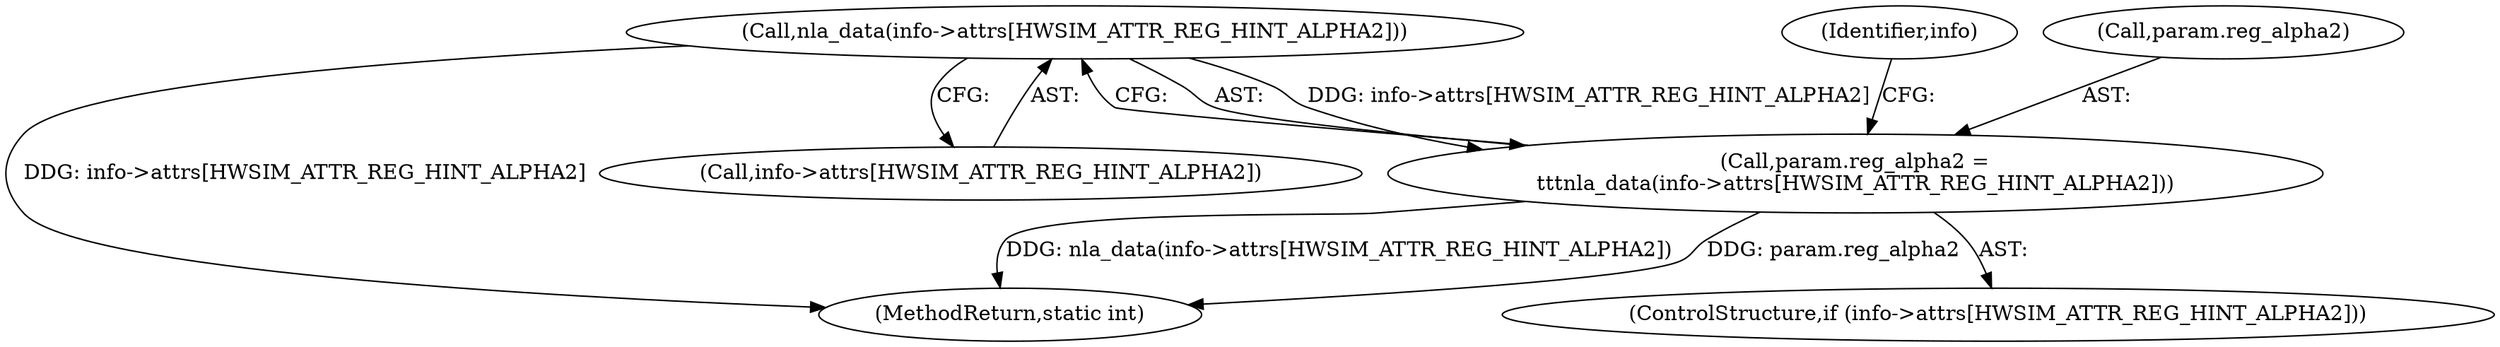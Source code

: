 digraph "0_linux_0ddcff49b672239dda94d70d0fcf50317a9f4b51@array" {
"1000239" [label="(Call,nla_data(info->attrs[HWSIM_ATTR_REG_HINT_ALPHA2]))"];
"1000235" [label="(Call,param.reg_alpha2 =\n\t\t\tnla_data(info->attrs[HWSIM_ATTR_REG_HINT_ALPHA2]))"];
"1000289" [label="(MethodReturn,static int)"];
"1000248" [label="(Identifier,info)"];
"1000236" [label="(Call,param.reg_alpha2)"];
"1000229" [label="(ControlStructure,if (info->attrs[HWSIM_ATTR_REG_HINT_ALPHA2]))"];
"1000235" [label="(Call,param.reg_alpha2 =\n\t\t\tnla_data(info->attrs[HWSIM_ATTR_REG_HINT_ALPHA2]))"];
"1000240" [label="(Call,info->attrs[HWSIM_ATTR_REG_HINT_ALPHA2])"];
"1000239" [label="(Call,nla_data(info->attrs[HWSIM_ATTR_REG_HINT_ALPHA2]))"];
"1000239" -> "1000235"  [label="AST: "];
"1000239" -> "1000240"  [label="CFG: "];
"1000240" -> "1000239"  [label="AST: "];
"1000235" -> "1000239"  [label="CFG: "];
"1000239" -> "1000289"  [label="DDG: info->attrs[HWSIM_ATTR_REG_HINT_ALPHA2]"];
"1000239" -> "1000235"  [label="DDG: info->attrs[HWSIM_ATTR_REG_HINT_ALPHA2]"];
"1000235" -> "1000229"  [label="AST: "];
"1000236" -> "1000235"  [label="AST: "];
"1000248" -> "1000235"  [label="CFG: "];
"1000235" -> "1000289"  [label="DDG: param.reg_alpha2"];
"1000235" -> "1000289"  [label="DDG: nla_data(info->attrs[HWSIM_ATTR_REG_HINT_ALPHA2])"];
}
